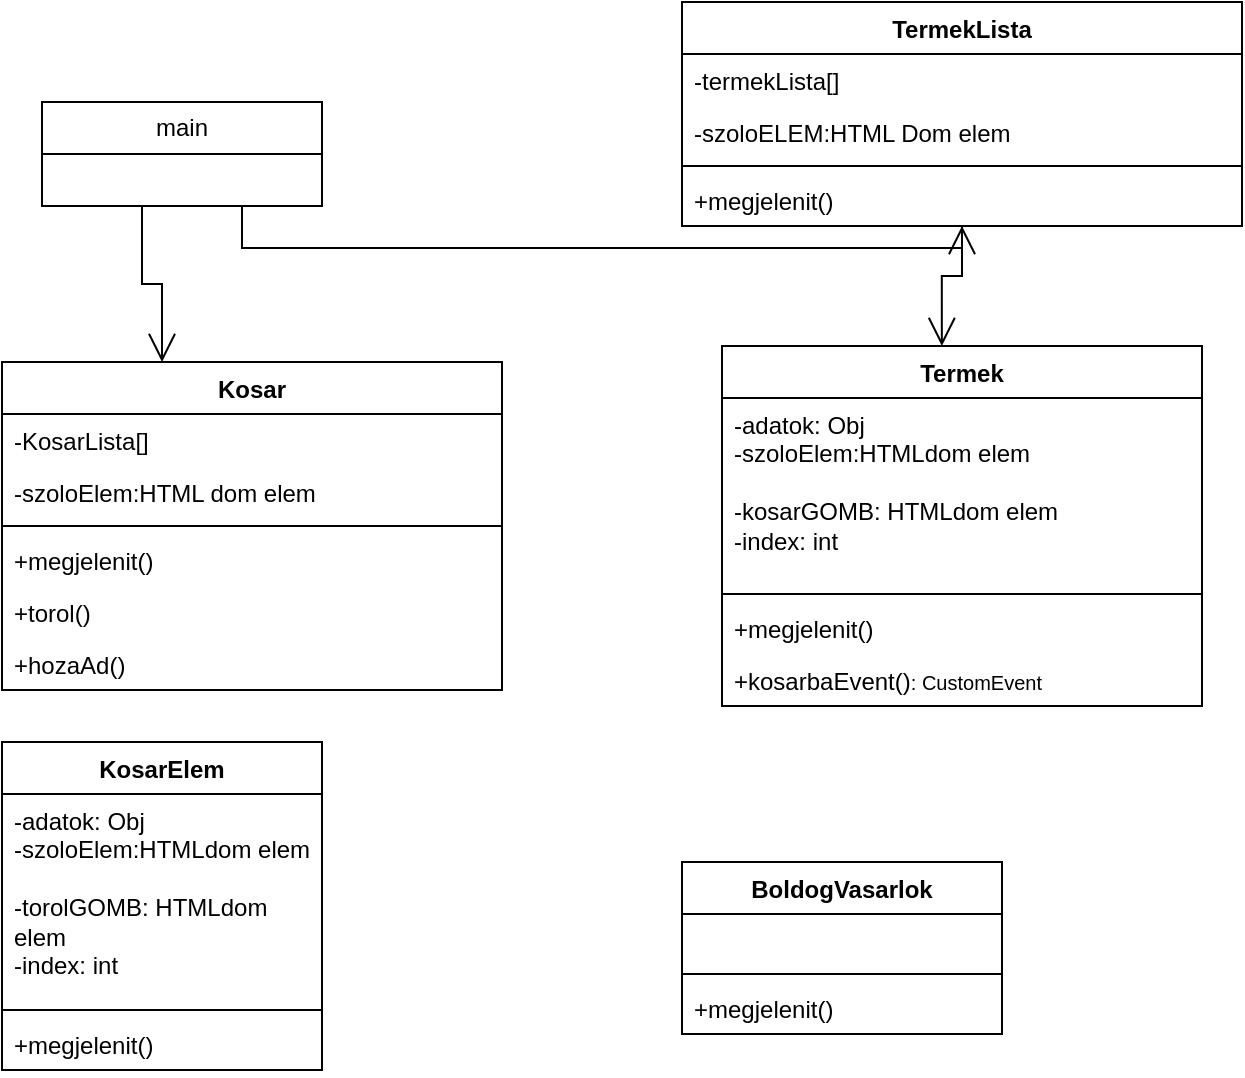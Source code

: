 <mxfile version="26.2.9">
  <diagram name="1 oldal" id="EKBrR3nT9Vlcn_IH8GoV">
    <mxGraphModel dx="948" dy="571" grid="1" gridSize="10" guides="1" tooltips="1" connect="1" arrows="1" fold="1" page="1" pageScale="1" pageWidth="827" pageHeight="1169" math="0" shadow="0">
      <root>
        <mxCell id="0" />
        <mxCell id="1" parent="0" />
        <mxCell id="O65BLrTQYu7mK126QaLm-30" value="" style="edgeStyle=orthogonalEdgeStyle;rounded=0;orthogonalLoop=1;jettySize=auto;html=1;endArrow=open;endFill=0;endSize=12;" edge="1" parent="1" source="O65BLrTQYu7mK126QaLm-5" target="O65BLrTQYu7mK126QaLm-20">
          <mxGeometry relative="1" as="geometry">
            <Array as="points">
              <mxPoint x="220" y="153" />
            </Array>
          </mxGeometry>
        </mxCell>
        <mxCell id="O65BLrTQYu7mK126QaLm-34" style="edgeStyle=orthogonalEdgeStyle;rounded=0;orthogonalLoop=1;jettySize=auto;html=1;endArrow=open;endFill=0;endSize=12;" edge="1" parent="1" source="O65BLrTQYu7mK126QaLm-5" target="O65BLrTQYu7mK126QaLm-21">
          <mxGeometry relative="1" as="geometry">
            <Array as="points">
              <mxPoint x="170" y="171" />
              <mxPoint x="180" y="171" />
            </Array>
          </mxGeometry>
        </mxCell>
        <mxCell id="O65BLrTQYu7mK126QaLm-5" value="main" style="swimlane;fontStyle=0;childLayout=stackLayout;horizontal=1;startSize=26;fillColor=none;horizontalStack=0;resizeParent=1;resizeParentMax=0;resizeLast=0;collapsible=1;marginBottom=0;whiteSpace=wrap;html=1;" vertex="1" parent="1">
          <mxGeometry x="120" y="80" width="140" height="52" as="geometry" />
        </mxCell>
        <mxCell id="O65BLrTQYu7mK126QaLm-13" value="Termek" style="swimlane;fontStyle=1;align=center;verticalAlign=top;childLayout=stackLayout;horizontal=1;startSize=26;horizontalStack=0;resizeParent=1;resizeParentMax=0;resizeLast=0;collapsible=1;marginBottom=0;whiteSpace=wrap;html=1;" vertex="1" parent="1">
          <mxGeometry x="460" y="202" width="240" height="180" as="geometry" />
        </mxCell>
        <mxCell id="O65BLrTQYu7mK126QaLm-14" value="&lt;div&gt;&lt;span style=&quot;background-color: transparent; color: light-dark(rgb(0, 0, 0), rgb(255, 255, 255));&quot;&gt;-adatok: Obj&lt;/span&gt;&lt;/div&gt;&lt;div&gt;&lt;span style=&quot;background-color: transparent; color: light-dark(rgb(0, 0, 0), rgb(255, 255, 255));&quot;&gt;-szoloElem:HTMLdom elem&lt;/span&gt;&lt;/div&gt;&lt;div&gt;&lt;span style=&quot;background-color: transparent; color: light-dark(rgb(0, 0, 0), rgb(255, 255, 255));&quot;&gt;&lt;br&gt;&lt;/span&gt;&lt;/div&gt;&lt;div&gt;&lt;span style=&quot;background-color: transparent; color: light-dark(rgb(0, 0, 0), rgb(255, 255, 255));&quot;&gt;-kosarGOMB: HTMLdom elem&lt;/span&gt;&lt;/div&gt;&lt;div&gt;&lt;span style=&quot;background-color: transparent; color: light-dark(rgb(0, 0, 0), rgb(255, 255, 255));&quot;&gt;-index: int&lt;/span&gt;&lt;/div&gt;" style="text;strokeColor=none;fillColor=none;align=left;verticalAlign=top;spacingLeft=4;spacingRight=4;overflow=hidden;rotatable=0;points=[[0,0.5],[1,0.5]];portConstraint=eastwest;whiteSpace=wrap;html=1;" vertex="1" parent="O65BLrTQYu7mK126QaLm-13">
          <mxGeometry y="26" width="240" height="94" as="geometry" />
        </mxCell>
        <mxCell id="O65BLrTQYu7mK126QaLm-15" value="" style="line;strokeWidth=1;fillColor=none;align=left;verticalAlign=middle;spacingTop=-1;spacingLeft=3;spacingRight=3;rotatable=0;labelPosition=right;points=[];portConstraint=eastwest;strokeColor=inherit;" vertex="1" parent="O65BLrTQYu7mK126QaLm-13">
          <mxGeometry y="120" width="240" height="8" as="geometry" />
        </mxCell>
        <mxCell id="O65BLrTQYu7mK126QaLm-16" value="+megjelenit()" style="text;strokeColor=none;fillColor=none;align=left;verticalAlign=top;spacingLeft=4;spacingRight=4;overflow=hidden;rotatable=0;points=[[0,0.5],[1,0.5]];portConstraint=eastwest;whiteSpace=wrap;html=1;" vertex="1" parent="O65BLrTQYu7mK126QaLm-13">
          <mxGeometry y="128" width="240" height="26" as="geometry" />
        </mxCell>
        <mxCell id="O65BLrTQYu7mK126QaLm-36" value="+kosarbaEvent()&lt;span style=&quot;font-size: 10px;&quot;&gt;: CustomEvent&lt;/span&gt;" style="text;strokeColor=none;fillColor=none;align=left;verticalAlign=top;spacingLeft=4;spacingRight=4;overflow=hidden;rotatable=0;points=[[0,0.5],[1,0.5]];portConstraint=eastwest;whiteSpace=wrap;html=1;" vertex="1" parent="O65BLrTQYu7mK126QaLm-13">
          <mxGeometry y="154" width="240" height="26" as="geometry" />
        </mxCell>
        <mxCell id="O65BLrTQYu7mK126QaLm-17" value="TermekLista" style="swimlane;fontStyle=1;align=center;verticalAlign=top;childLayout=stackLayout;horizontal=1;startSize=26;horizontalStack=0;resizeParent=1;resizeParentMax=0;resizeLast=0;collapsible=1;marginBottom=0;whiteSpace=wrap;html=1;" vertex="1" parent="1">
          <mxGeometry x="440" y="30" width="280" height="112" as="geometry" />
        </mxCell>
        <mxCell id="O65BLrTQYu7mK126QaLm-18" value="-termekLista[]" style="text;strokeColor=none;fillColor=none;align=left;verticalAlign=top;spacingLeft=4;spacingRight=4;overflow=hidden;rotatable=0;points=[[0,0.5],[1,0.5]];portConstraint=eastwest;whiteSpace=wrap;html=1;" vertex="1" parent="O65BLrTQYu7mK126QaLm-17">
          <mxGeometry y="26" width="280" height="26" as="geometry" />
        </mxCell>
        <mxCell id="O65BLrTQYu7mK126QaLm-35" value="-szoloELEM:HTML Dom elem" style="text;strokeColor=none;fillColor=none;align=left;verticalAlign=top;spacingLeft=4;spacingRight=4;overflow=hidden;rotatable=0;points=[[0,0.5],[1,0.5]];portConstraint=eastwest;whiteSpace=wrap;html=1;" vertex="1" parent="O65BLrTQYu7mK126QaLm-17">
          <mxGeometry y="52" width="280" height="26" as="geometry" />
        </mxCell>
        <mxCell id="O65BLrTQYu7mK126QaLm-19" value="" style="line;strokeWidth=1;fillColor=none;align=left;verticalAlign=middle;spacingTop=-1;spacingLeft=3;spacingRight=3;rotatable=0;labelPosition=right;points=[];portConstraint=eastwest;strokeColor=inherit;" vertex="1" parent="O65BLrTQYu7mK126QaLm-17">
          <mxGeometry y="78" width="280" height="8" as="geometry" />
        </mxCell>
        <mxCell id="O65BLrTQYu7mK126QaLm-20" value="+megjelenit()" style="text;strokeColor=none;fillColor=none;align=left;verticalAlign=top;spacingLeft=4;spacingRight=4;overflow=hidden;rotatable=0;points=[[0,0.5],[1,0.5]];portConstraint=eastwest;whiteSpace=wrap;html=1;" vertex="1" parent="O65BLrTQYu7mK126QaLm-17">
          <mxGeometry y="86" width="280" height="26" as="geometry" />
        </mxCell>
        <mxCell id="O65BLrTQYu7mK126QaLm-21" value="Kosar" style="swimlane;fontStyle=1;align=center;verticalAlign=top;childLayout=stackLayout;horizontal=1;startSize=26;horizontalStack=0;resizeParent=1;resizeParentMax=0;resizeLast=0;collapsible=1;marginBottom=0;whiteSpace=wrap;html=1;" vertex="1" parent="1">
          <mxGeometry x="100" y="210" width="250" height="164" as="geometry" />
        </mxCell>
        <mxCell id="O65BLrTQYu7mK126QaLm-27" value="-KosarLista[]" style="text;strokeColor=none;fillColor=none;align=left;verticalAlign=top;spacingLeft=4;spacingRight=4;overflow=hidden;rotatable=0;points=[[0,0.5],[1,0.5]];portConstraint=eastwest;whiteSpace=wrap;html=1;" vertex="1" parent="O65BLrTQYu7mK126QaLm-21">
          <mxGeometry y="26" width="250" height="26" as="geometry" />
        </mxCell>
        <mxCell id="O65BLrTQYu7mK126QaLm-22" value="-szoloElem:HTML dom elem" style="text;strokeColor=none;fillColor=none;align=left;verticalAlign=top;spacingLeft=4;spacingRight=4;overflow=hidden;rotatable=0;points=[[0,0.5],[1,0.5]];portConstraint=eastwest;whiteSpace=wrap;html=1;" vertex="1" parent="O65BLrTQYu7mK126QaLm-21">
          <mxGeometry y="52" width="250" height="26" as="geometry" />
        </mxCell>
        <mxCell id="O65BLrTQYu7mK126QaLm-23" value="" style="line;strokeWidth=1;fillColor=none;align=left;verticalAlign=middle;spacingTop=-1;spacingLeft=3;spacingRight=3;rotatable=0;labelPosition=right;points=[];portConstraint=eastwest;strokeColor=inherit;" vertex="1" parent="O65BLrTQYu7mK126QaLm-21">
          <mxGeometry y="78" width="250" height="8" as="geometry" />
        </mxCell>
        <mxCell id="O65BLrTQYu7mK126QaLm-25" value="+megjelenit()&lt;div&gt;&lt;br&gt;&lt;/div&gt;&lt;div&gt;+&lt;/div&gt;" style="text;strokeColor=none;fillColor=none;align=left;verticalAlign=top;spacingLeft=4;spacingRight=4;overflow=hidden;rotatable=0;points=[[0,0.5],[1,0.5]];portConstraint=eastwest;whiteSpace=wrap;html=1;" vertex="1" parent="O65BLrTQYu7mK126QaLm-21">
          <mxGeometry y="86" width="250" height="26" as="geometry" />
        </mxCell>
        <mxCell id="O65BLrTQYu7mK126QaLm-26" value="+torol()" style="text;strokeColor=none;fillColor=none;align=left;verticalAlign=top;spacingLeft=4;spacingRight=4;overflow=hidden;rotatable=0;points=[[0,0.5],[1,0.5]];portConstraint=eastwest;whiteSpace=wrap;html=1;" vertex="1" parent="O65BLrTQYu7mK126QaLm-21">
          <mxGeometry y="112" width="250" height="26" as="geometry" />
        </mxCell>
        <mxCell id="O65BLrTQYu7mK126QaLm-24" value="+hozaAd()" style="text;strokeColor=none;fillColor=none;align=left;verticalAlign=top;spacingLeft=4;spacingRight=4;overflow=hidden;rotatable=0;points=[[0,0.5],[1,0.5]];portConstraint=eastwest;whiteSpace=wrap;html=1;" vertex="1" parent="O65BLrTQYu7mK126QaLm-21">
          <mxGeometry y="138" width="250" height="26" as="geometry" />
        </mxCell>
        <mxCell id="O65BLrTQYu7mK126QaLm-33" style="edgeStyle=orthogonalEdgeStyle;rounded=0;orthogonalLoop=1;jettySize=auto;html=1;entryX=0.458;entryY=0;entryDx=0;entryDy=0;entryPerimeter=0;endArrow=open;endFill=0;endSize=12;" edge="1" parent="1" source="O65BLrTQYu7mK126QaLm-17" target="O65BLrTQYu7mK126QaLm-13">
          <mxGeometry relative="1" as="geometry" />
        </mxCell>
        <mxCell id="O65BLrTQYu7mK126QaLm-38" value="KosarElem" style="swimlane;fontStyle=1;align=center;verticalAlign=top;childLayout=stackLayout;horizontal=1;startSize=26;horizontalStack=0;resizeParent=1;resizeParentMax=0;resizeLast=0;collapsible=1;marginBottom=0;whiteSpace=wrap;html=1;" vertex="1" parent="1">
          <mxGeometry x="100" y="400" width="160" height="164" as="geometry" />
        </mxCell>
        <mxCell id="O65BLrTQYu7mK126QaLm-39" value="&lt;div&gt;&lt;span style=&quot;background-color: transparent; color: light-dark(rgb(0, 0, 0), rgb(255, 255, 255));&quot;&gt;-adatok: Obj&lt;/span&gt;&lt;/div&gt;&lt;div&gt;&lt;span style=&quot;background-color: transparent; color: light-dark(rgb(0, 0, 0), rgb(255, 255, 255));&quot;&gt;-szoloElem:HTMLdom elem&lt;/span&gt;&lt;/div&gt;&lt;div&gt;&lt;span style=&quot;background-color: transparent; color: light-dark(rgb(0, 0, 0), rgb(255, 255, 255));&quot;&gt;&lt;br&gt;&lt;/span&gt;&lt;/div&gt;&lt;div&gt;&lt;span style=&quot;background-color: transparent; color: light-dark(rgb(0, 0, 0), rgb(255, 255, 255));&quot;&gt;-torolGOMB: HTMLdom elem&lt;/span&gt;&lt;/div&gt;&lt;div&gt;&lt;span style=&quot;background-color: transparent; color: light-dark(rgb(0, 0, 0), rgb(255, 255, 255));&quot;&gt;-index: int&lt;/span&gt;&lt;/div&gt;" style="text;strokeColor=none;fillColor=none;align=left;verticalAlign=top;spacingLeft=4;spacingRight=4;overflow=hidden;rotatable=0;points=[[0,0.5],[1,0.5]];portConstraint=eastwest;whiteSpace=wrap;html=1;" vertex="1" parent="O65BLrTQYu7mK126QaLm-38">
          <mxGeometry y="26" width="160" height="104" as="geometry" />
        </mxCell>
        <mxCell id="O65BLrTQYu7mK126QaLm-40" value="" style="line;strokeWidth=1;fillColor=none;align=left;verticalAlign=middle;spacingTop=-1;spacingLeft=3;spacingRight=3;rotatable=0;labelPosition=right;points=[];portConstraint=eastwest;strokeColor=inherit;" vertex="1" parent="O65BLrTQYu7mK126QaLm-38">
          <mxGeometry y="130" width="160" height="8" as="geometry" />
        </mxCell>
        <mxCell id="O65BLrTQYu7mK126QaLm-41" value="+megjelenit()" style="text;strokeColor=none;fillColor=none;align=left;verticalAlign=top;spacingLeft=4;spacingRight=4;overflow=hidden;rotatable=0;points=[[0,0.5],[1,0.5]];portConstraint=eastwest;whiteSpace=wrap;html=1;" vertex="1" parent="O65BLrTQYu7mK126QaLm-38">
          <mxGeometry y="138" width="160" height="26" as="geometry" />
        </mxCell>
        <mxCell id="O65BLrTQYu7mK126QaLm-46" value="BoldogVasarlok" style="swimlane;fontStyle=1;align=center;verticalAlign=top;childLayout=stackLayout;horizontal=1;startSize=26;horizontalStack=0;resizeParent=1;resizeParentMax=0;resizeLast=0;collapsible=1;marginBottom=0;whiteSpace=wrap;html=1;" vertex="1" parent="1">
          <mxGeometry x="440" y="460" width="160" height="86" as="geometry" />
        </mxCell>
        <mxCell id="O65BLrTQYu7mK126QaLm-47" value="&amp;nbsp;" style="text;strokeColor=none;fillColor=none;align=left;verticalAlign=top;spacingLeft=4;spacingRight=4;overflow=hidden;rotatable=0;points=[[0,0.5],[1,0.5]];portConstraint=eastwest;whiteSpace=wrap;html=1;" vertex="1" parent="O65BLrTQYu7mK126QaLm-46">
          <mxGeometry y="26" width="160" height="26" as="geometry" />
        </mxCell>
        <mxCell id="O65BLrTQYu7mK126QaLm-48" value="" style="line;strokeWidth=1;fillColor=none;align=left;verticalAlign=middle;spacingTop=-1;spacingLeft=3;spacingRight=3;rotatable=0;labelPosition=right;points=[];portConstraint=eastwest;strokeColor=inherit;" vertex="1" parent="O65BLrTQYu7mK126QaLm-46">
          <mxGeometry y="52" width="160" height="8" as="geometry" />
        </mxCell>
        <mxCell id="O65BLrTQYu7mK126QaLm-49" value="+megjelenit()" style="text;strokeColor=none;fillColor=none;align=left;verticalAlign=top;spacingLeft=4;spacingRight=4;overflow=hidden;rotatable=0;points=[[0,0.5],[1,0.5]];portConstraint=eastwest;whiteSpace=wrap;html=1;" vertex="1" parent="O65BLrTQYu7mK126QaLm-46">
          <mxGeometry y="60" width="160" height="26" as="geometry" />
        </mxCell>
      </root>
    </mxGraphModel>
  </diagram>
</mxfile>
